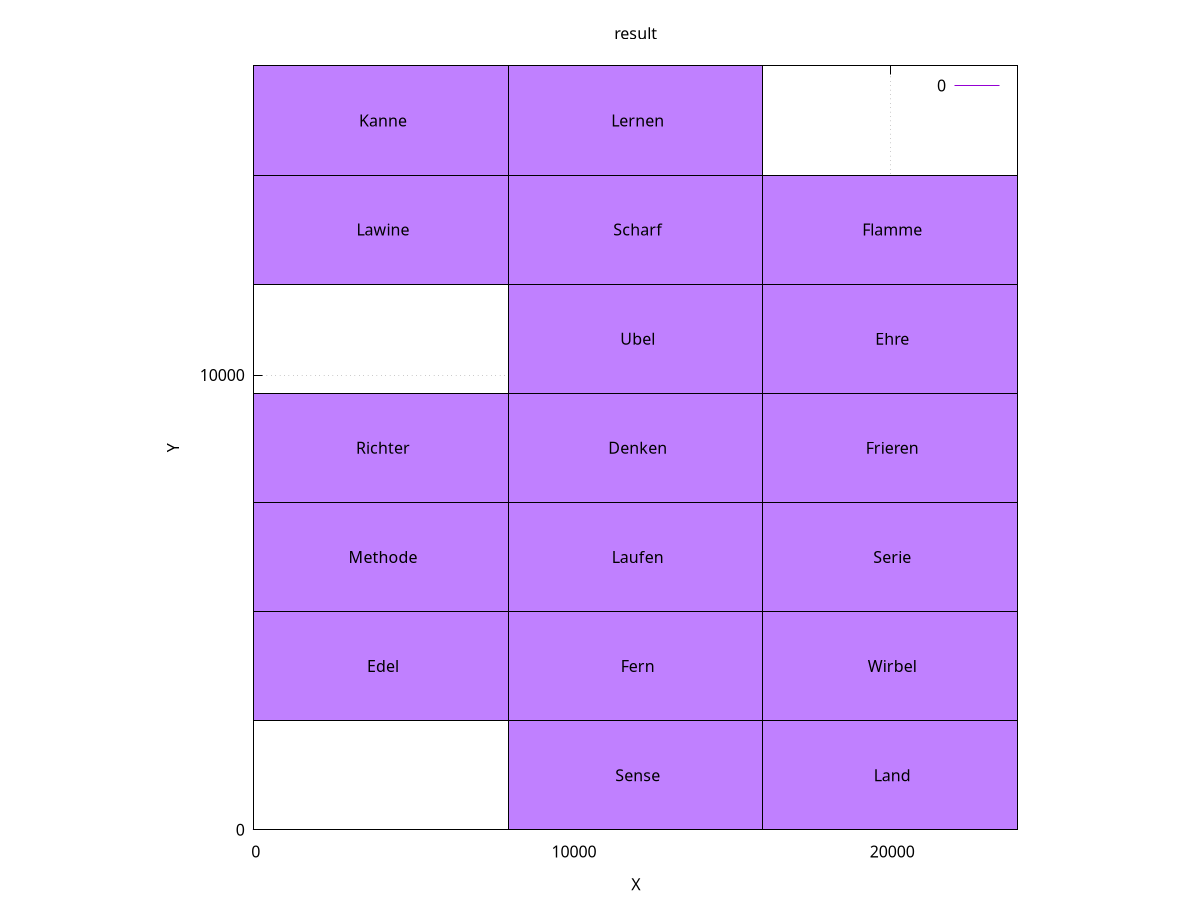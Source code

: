 reset
set title "result"
set xlabel "X"
set ylabel "Y"
set object 1 rect from 16000,7200 to 24000,9600 lw 1 fs solid fc rgb "#c080ff"
set label " Frieren" at 20000,8400 center
set object 2 rect from 8000,2400 to 16000,4800 lw 1 fs solid fc rgb "#c080ff"
set label " Fern" at 12000,3600 center
set object 3 rect from 16000,4800 to 24000,7200 lw 1 fs solid fc rgb "#c080ff"
set label " Serie" at 20000,6000 center
set object 4 rect from 16000,12000 to 24000,14400 lw 1 fs solid fc rgb "#c080ff"
set label " Flamme" at 20000,13200 center
set object 5 rect from 8000,14400 to 16000,16800 lw 1 fs solid fc rgb "#c080ff"
set label " Lernen" at 12000,15600 center
set object 6 rect from 8000,0 to 16000,2400 lw 1 fs solid fc rgb "#c080ff"
set label " Sense" at 12000,1200 center
set object 7 rect from 8000,7200 to 16000,9600 lw 1 fs solid fc rgb "#c080ff"
set label " Denken" at 12000,8400 center
set object 8 rect from 8000,9600 to 16000,12000 lw 1 fs solid fc rgb "#c080ff"
set label " Ubel" at 12000,10800 center
set object 9 rect from 16000,0 to 24000,2400 lw 1 fs solid fc rgb "#c080ff"
set label " Land" at 20000,1200 center
set object 10 rect from 16000,2400 to 24000,4800 lw 1 fs solid fc rgb "#c080ff"
set label " Wirbel" at 20000,3600 center
set object 11 rect from 0,4800 to 8000,7200 lw 1 fs solid fc rgb "#c080ff"
set label " Methode" at 4000,6000 center
set object 12 rect from 0,7200 to 8000,9600 lw 1 fs solid fc rgb "#c080ff"
set label " Richter" at 4000,8400 center
set object 13 rect from 16000,9600 to 24000,12000 lw 1 fs solid fc rgb "#c080ff"
set label " Ehre" at 20000,10800 center
set object 14 rect from 0,2400 to 8000,4800 lw 1 fs solid fc rgb "#c080ff"
set label " Edel" at 4000,3600 center
set object 15 rect from 0,14400 to 8000,16800 lw 1 fs solid fc rgb "#c080ff"
set label " Kanne" at 4000,15600 center
set object 16 rect from 0,12000 to 8000,14400 lw 1 fs solid fc rgb "#c080ff"
set label " Lawine" at 4000,13200 center
set object 17 rect from 8000,4800 to 16000,7200 lw 1 fs solid fc rgb "#c080ff"
set label " Laufen" at 12000,6000 center
set object 18 rect from 8000,12000 to 16000,14400 lw 1 fs solid fc rgb "#c080ff"
set label " Scharf" at 12000,13200 center
set xtics 10000
set ytics 10000
set size square
set grid
plot [0:24000][0:16800]0
set terminal png size 3840,2160
set output "output.png"
replot
replot